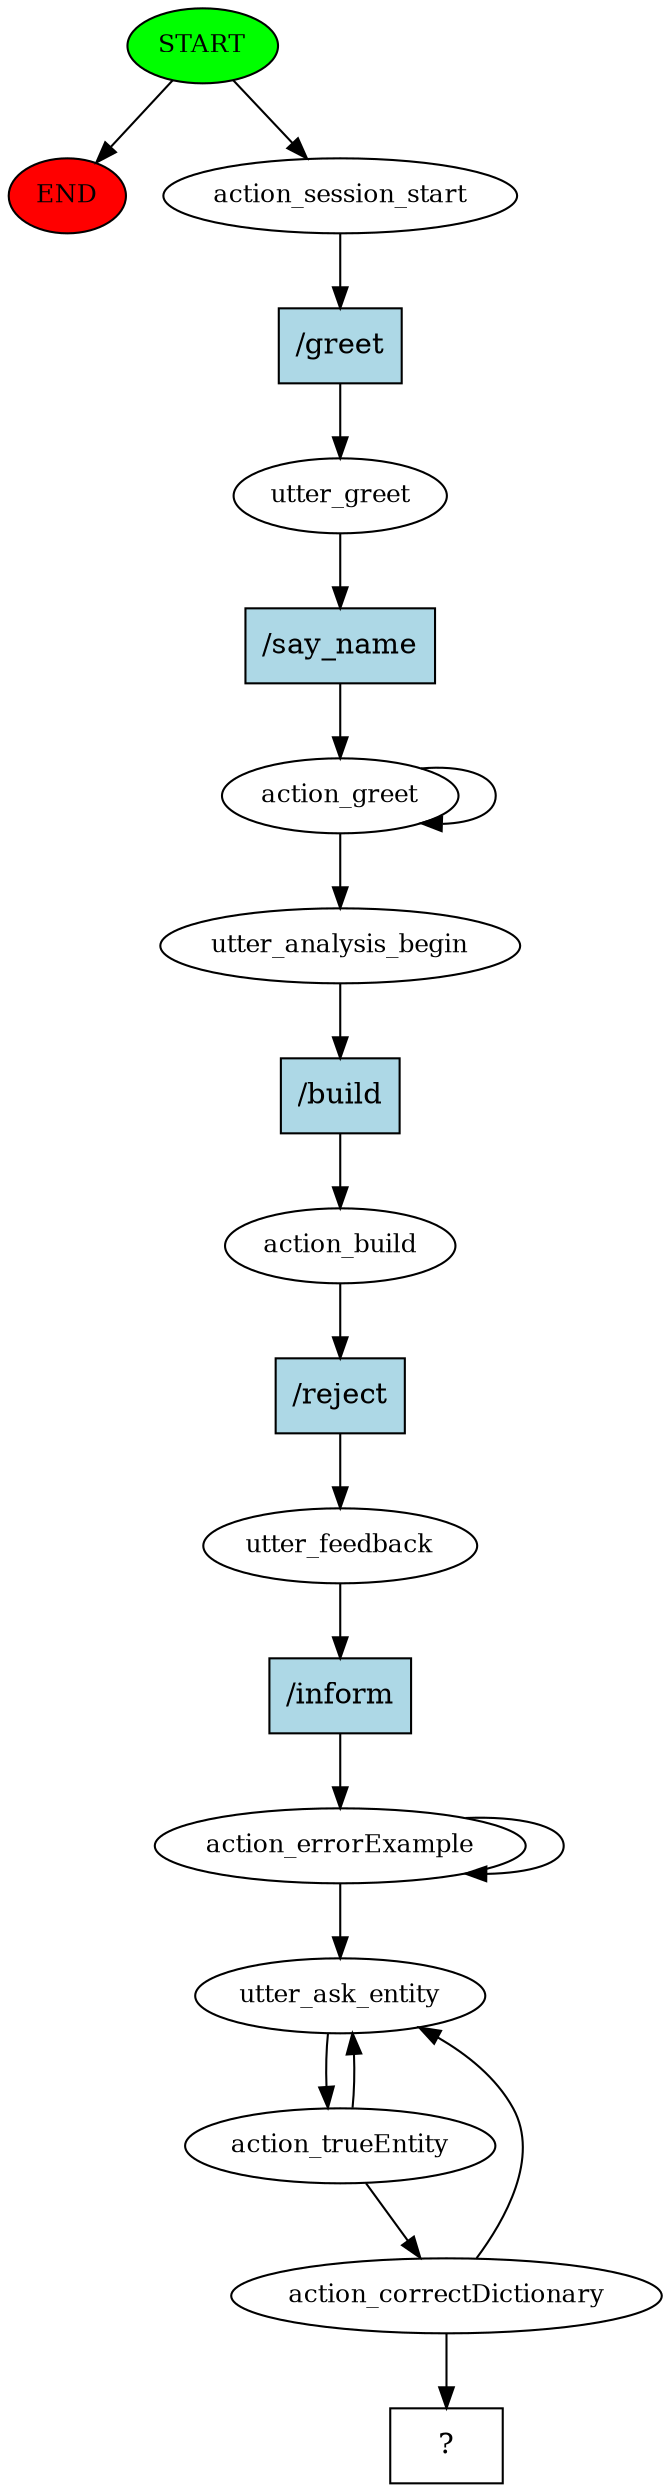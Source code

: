 digraph  {
0 [class="start active", fillcolor=green, fontsize=12, label=START, style=filled];
"-1" [class=end, fillcolor=red, fontsize=12, label=END, style=filled];
1 [class=active, fontsize=12, label=action_session_start];
2 [class=active, fontsize=12, label=utter_greet];
3 [class=active, fontsize=12, label=action_greet];
5 [class=active, fontsize=12, label=utter_analysis_begin];
6 [class=active, fontsize=12, label=action_build];
7 [class=active, fontsize=12, label=utter_feedback];
8 [class=active, fontsize=12, label=action_errorExample];
10 [class=active, fontsize=12, label=utter_ask_entity];
11 [class=active, fontsize=12, label=action_trueEntity];
12 [class=active, fontsize=12, label=action_correctDictionary];
18 [class="intent dashed active", label="  ?  ", shape=rect];
19 [class="intent active", fillcolor=lightblue, label="/greet", shape=rect, style=filled];
20 [class="intent active", fillcolor=lightblue, label="/say_name", shape=rect, style=filled];
21 [class="intent active", fillcolor=lightblue, label="/build", shape=rect, style=filled];
22 [class="intent active", fillcolor=lightblue, label="/reject", shape=rect, style=filled];
23 [class="intent active", fillcolor=lightblue, label="/inform", shape=rect, style=filled];
0 -> "-1"  [class="", key=NONE, label=""];
0 -> 1  [class=active, key=NONE, label=""];
1 -> 19  [class=active, key=0];
2 -> 20  [class=active, key=0];
3 -> 5  [class=active, key=NONE, label=""];
3 -> 3  [class=active, key=NONE, label=""];
5 -> 21  [class=active, key=0];
6 -> 22  [class=active, key=0];
7 -> 23  [class=active, key=0];
8 -> 10  [class=active, key=NONE, label=""];
8 -> 8  [class=active, key=NONE, label=""];
10 -> 11  [class=active, key=NONE, label=""];
11 -> 12  [class=active, key=NONE, label=""];
11 -> 10  [class=active, key=NONE, label=""];
12 -> 10  [class=active, key=NONE, label=""];
12 -> 18  [class=active, key=NONE, label=""];
19 -> 2  [class=active, key=0];
20 -> 3  [class=active, key=0];
21 -> 6  [class=active, key=0];
22 -> 7  [class=active, key=0];
23 -> 8  [class=active, key=0];
}
